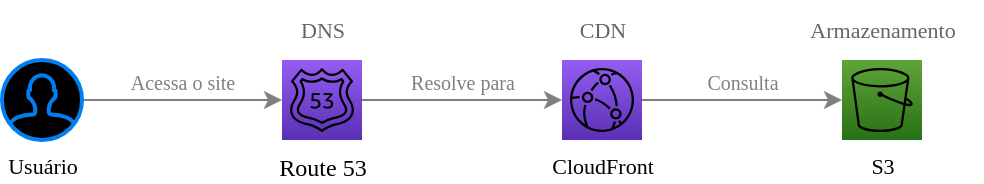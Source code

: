 <mxfile version="24.7.17">
  <diagram id="SKnoKPlyVVNkmcqZJGz1" name="Page-1">
    <mxGraphModel dx="683" dy="379" grid="1" gridSize="10" guides="1" tooltips="1" connect="1" arrows="1" fold="1" page="1" pageScale="1" pageWidth="960" pageHeight="700" math="0" shadow="0">
      <root>
        <mxCell id="0" />
        <mxCell id="1" parent="0" />
        <mxCell id="lqB4Ch5M-RuXiycukpFL-1" value="S3" style="sketch=0;points=[[0,0,0],[0.25,0,0],[0.5,0,0],[0.75,0,0],[1,0,0],[0,1,0],[0.25,1,0],[0.5,1,0],[0.75,1,0],[1,1,0],[0,0.25,0],[0,0.5,0],[0,0.75,0],[1,0.25,0],[1,0.5,0],[1,0.75,0]];outlineConnect=0;fontColor=#000000;gradientColor=#60A337;gradientDirection=north;fillColor=#277116;strokeColor=#000000;dashed=0;verticalLabelPosition=bottom;verticalAlign=top;align=center;html=1;fontSize=11;fontStyle=0;shape=mxgraph.aws4.resourceIcon;resIcon=mxgraph.aws4.s3;fontFamily=Fira Sans;fontSource=https%3A%2F%2Ffonts.googleapis.com%2Fcss%3Ffamily%3DFira%2BSans;aspect=fixed;" parent="1" vertex="1">
          <mxGeometry x="440" y="280" width="40" height="40" as="geometry" />
        </mxCell>
        <mxCell id="lqB4Ch5M-RuXiycukpFL-2" value="CloudFront" style="sketch=0;points=[[0,0,0],[0.25,0,0],[0.5,0,0],[0.75,0,0],[1,0,0],[0,1,0],[0.25,1,0],[0.5,1,0],[0.75,1,0],[1,1,0],[0,0.25,0],[0,0.5,0],[0,0.75,0],[1,0.25,0],[1,0.5,0],[1,0.75,0]];outlineConnect=0;fontColor=#000000;gradientColor=#945DF2;gradientDirection=north;fillColor=#5A30B5;strokeColor=#000000;dashed=0;verticalLabelPosition=bottom;verticalAlign=top;align=center;html=1;fontSize=11;fontStyle=0;shape=mxgraph.aws4.resourceIcon;resIcon=mxgraph.aws4.cloudfront;fontFamily=Fira Sans;fontSource=https%3A%2F%2Ffonts.googleapis.com%2Fcss%3Ffamily%3DFira%2BSans;aspect=fixed;" parent="1" vertex="1">
          <mxGeometry x="300" y="280" width="40" height="40" as="geometry" />
        </mxCell>
        <mxCell id="lqB4Ch5M-RuXiycukpFL-6" value="Acessa o site" style="edgeStyle=orthogonalEdgeStyle;rounded=0;orthogonalLoop=1;jettySize=auto;html=1;fontSize=10;fontFamily=Fira Sans;fontSource=https%3A%2F%2Ffonts.googleapis.com%2Fcss%3Ffamily%3DFira%2BSans;labelPosition=center;verticalLabelPosition=top;align=center;verticalAlign=bottom;fontColor=#808080;strokeColor=#808080;labelBackgroundColor=none;entryX=0;entryY=0.5;entryDx=0;entryDy=0;entryPerimeter=0;" parent="1" source="lqB4Ch5M-RuXiycukpFL-7" target="lqB4Ch5M-RuXiycukpFL-8" edge="1">
          <mxGeometry relative="1" as="geometry">
            <mxPoint x="120" y="300" as="targetPoint" />
          </mxGeometry>
        </mxCell>
        <mxCell id="lqB4Ch5M-RuXiycukpFL-7" value="Usuário" style="html=1;verticalLabelPosition=bottom;align=center;labelBackgroundColor=none;verticalAlign=top;strokeWidth=2;strokeColor=#0080F0;shadow=0;dashed=0;shape=mxgraph.ios7.icons.user;fontFamily=Fira Sans;fontSource=https%3A%2F%2Ffonts.googleapis.com%2Fcss%3Ffamily%3DFira%2BSans;fontSize=11;fontColor=#000000;fillColor=#000000;" parent="1" vertex="1">
          <mxGeometry x="20" y="280" width="40" height="40" as="geometry" />
        </mxCell>
        <mxCell id="lqB4Ch5M-RuXiycukpFL-8" value="Route 53" style="sketch=0;points=[[0,0,0],[0.25,0,0],[0.5,0,0],[0.75,0,0],[1,0,0],[0,1,0],[0.25,1,0],[0.5,1,0],[0.75,1,0],[1,1,0],[0,0.25,0],[0,0.5,0],[0,0.75,0],[1,0.25,0],[1,0.5,0],[1,0.75,0]];outlineConnect=0;fontColor=#000000;gradientColor=#945DF2;gradientDirection=north;fillColor=#5A30B5;strokeColor=#000000;dashed=0;verticalLabelPosition=bottom;verticalAlign=top;align=center;html=1;fontSize=12;fontStyle=0;aspect=fixed;shape=mxgraph.aws4.resourceIcon;resIcon=mxgraph.aws4.route_53;rounded=1;shadow=0;glass=0;labelBackgroundColor=none;fillStyle=solid;fontFamily=Fira Sans;fontSource=https%3A%2F%2Ffonts.googleapis.com%2Fcss%3Ffamily%3DFira%2BSans;" parent="1" vertex="1">
          <mxGeometry x="160" y="280" width="40" height="40" as="geometry" />
        </mxCell>
        <mxCell id="lqB4Ch5M-RuXiycukpFL-10" value="Resolve para" style="edgeStyle=orthogonalEdgeStyle;rounded=0;orthogonalLoop=1;jettySize=auto;html=1;fontSize=10;fontFamily=Fira Sans;fontSource=https%3A%2F%2Ffonts.googleapis.com%2Fcss%3Ffamily%3DFira%2BSans;labelPosition=center;verticalLabelPosition=top;align=center;verticalAlign=bottom;fontColor=#808080;strokeColor=#808080;labelBackgroundColor=none;entryX=0;entryY=0.5;entryDx=0;entryDy=0;entryPerimeter=0;exitX=1;exitY=0.5;exitDx=0;exitDy=0;exitPerimeter=0;" parent="1" source="lqB4Ch5M-RuXiycukpFL-8" target="lqB4Ch5M-RuXiycukpFL-2" edge="1">
          <mxGeometry relative="1" as="geometry">
            <mxPoint x="300" y="380" as="targetPoint" />
            <mxPoint x="200" y="380" as="sourcePoint" />
          </mxGeometry>
        </mxCell>
        <mxCell id="lqB4Ch5M-RuXiycukpFL-12" value="Consulta" style="edgeStyle=orthogonalEdgeStyle;rounded=0;orthogonalLoop=1;jettySize=auto;html=1;fontSize=10;fontFamily=Fira Sans;fontSource=https%3A%2F%2Ffonts.googleapis.com%2Fcss%3Ffamily%3DFira%2BSans;labelPosition=center;verticalLabelPosition=top;align=center;verticalAlign=bottom;fontColor=#808080;strokeColor=#808080;labelBackgroundColor=none;entryX=0;entryY=0.5;entryDx=0;entryDy=0;entryPerimeter=0;exitX=1;exitY=0.5;exitDx=0;exitDy=0;exitPerimeter=0;" parent="1" source="lqB4Ch5M-RuXiycukpFL-2" target="lqB4Ch5M-RuXiycukpFL-1" edge="1">
          <mxGeometry relative="1" as="geometry">
            <mxPoint x="440" y="370" as="targetPoint" />
            <mxPoint x="340" y="370" as="sourcePoint" />
            <Array as="points">
              <mxPoint x="400" y="300" />
              <mxPoint x="400" y="300" />
            </Array>
          </mxGeometry>
        </mxCell>
        <mxCell id="OCNAH--Q0x_uwBLTg0DV-1" value="DNS" style="text;html=1;align=center;verticalAlign=middle;resizable=0;points=[];autosize=1;strokeColor=none;fillColor=none;fontFamily=Fira Sans;fontSource=https%3A%2F%2Ffonts.googleapis.com%2Fcss%3Ffamily%3DFira%2BSans;fontSize=11;fontColor=#666666;" vertex="1" parent="1">
          <mxGeometry x="160" y="250" width="40" height="30" as="geometry" />
        </mxCell>
        <mxCell id="OCNAH--Q0x_uwBLTg0DV-2" value="CDN" style="text;html=1;align=center;verticalAlign=middle;resizable=0;points=[];autosize=1;strokeColor=none;fillColor=none;fontFamily=Fira Sans;fontSource=https%3A%2F%2Ffonts.googleapis.com%2Fcss%3Ffamily%3DFira%2BSans;fontSize=11;fontColor=#666666;" vertex="1" parent="1">
          <mxGeometry x="300" y="250" width="40" height="30" as="geometry" />
        </mxCell>
        <mxCell id="OCNAH--Q0x_uwBLTg0DV-3" value="Armazenamento" style="text;html=1;align=center;verticalAlign=middle;resizable=0;points=[];autosize=1;strokeColor=none;fillColor=none;fontFamily=Fira Sans;fontSource=https%3A%2F%2Ffonts.googleapis.com%2Fcss%3Ffamily%3DFira%2BSans;fontSize=11;fontColor=#666666;" vertex="1" parent="1">
          <mxGeometry x="410" y="250" width="100" height="30" as="geometry" />
        </mxCell>
      </root>
    </mxGraphModel>
  </diagram>
</mxfile>
